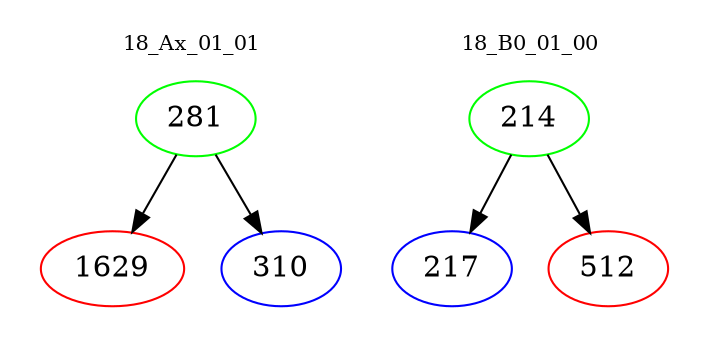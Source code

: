 digraph{
subgraph cluster_0 {
color = white
label = "18_Ax_01_01";
fontsize=10;
T0_281 [label="281", color="green"]
T0_281 -> T0_1629 [color="black"]
T0_1629 [label="1629", color="red"]
T0_281 -> T0_310 [color="black"]
T0_310 [label="310", color="blue"]
}
subgraph cluster_1 {
color = white
label = "18_B0_01_00";
fontsize=10;
T1_214 [label="214", color="green"]
T1_214 -> T1_217 [color="black"]
T1_217 [label="217", color="blue"]
T1_214 -> T1_512 [color="black"]
T1_512 [label="512", color="red"]
}
}
